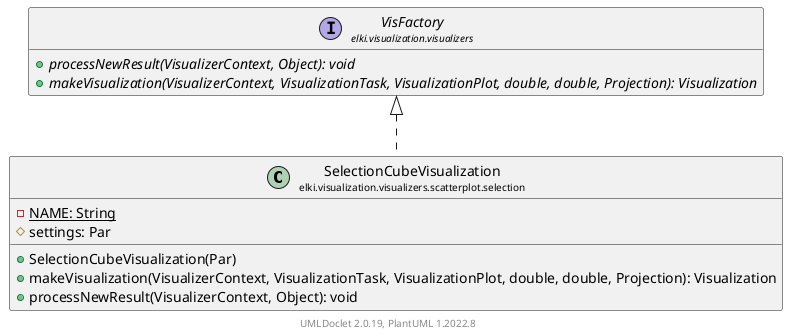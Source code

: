 @startuml
    remove .*\.(Instance|Par|Parameterizer|Factory)$
    set namespaceSeparator none
    hide empty fields
    hide empty methods

    class "<size:14>SelectionCubeVisualization\n<size:10>elki.visualization.visualizers.scatterplot.selection" as elki.visualization.visualizers.scatterplot.selection.SelectionCubeVisualization [[SelectionCubeVisualization.html]] {
        {static} -NAME: String
        #settings: Par
        +SelectionCubeVisualization(Par)
        +makeVisualization(VisualizerContext, VisualizationTask, VisualizationPlot, double, double, Projection): Visualization
        +processNewResult(VisualizerContext, Object): void
    }

    interface "<size:14>VisFactory\n<size:10>elki.visualization.visualizers" as elki.visualization.visualizers.VisFactory [[../../VisFactory.html]] {
        {abstract} +processNewResult(VisualizerContext, Object): void
        {abstract} +makeVisualization(VisualizerContext, VisualizationTask, VisualizationPlot, double, double, Projection): Visualization
    }
    class "<size:14>SelectionCubeVisualization.Instance\n<size:10>elki.visualization.visualizers.scatterplot.selection" as elki.visualization.visualizers.scatterplot.selection.SelectionCubeVisualization.Instance [[SelectionCubeVisualization.Instance.html]]
    class "<size:14>SelectionCubeVisualization.Par\n<size:10>elki.visualization.visualizers.scatterplot.selection" as elki.visualization.visualizers.scatterplot.selection.SelectionCubeVisualization.Par [[SelectionCubeVisualization.Par.html]]

    elki.visualization.visualizers.VisFactory <|.. elki.visualization.visualizers.scatterplot.selection.SelectionCubeVisualization
    elki.visualization.visualizers.scatterplot.selection.SelectionCubeVisualization +-- elki.visualization.visualizers.scatterplot.selection.SelectionCubeVisualization.Instance
    elki.visualization.visualizers.scatterplot.selection.SelectionCubeVisualization +-- elki.visualization.visualizers.scatterplot.selection.SelectionCubeVisualization.Par

    center footer UMLDoclet 2.0.19, PlantUML 1.2022.8
@enduml
